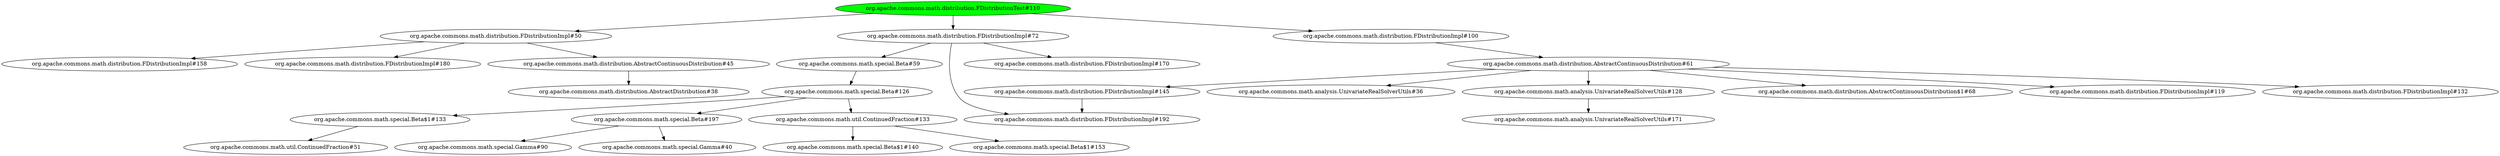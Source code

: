 digraph "cg/org.apache.commons.math.distribution.FDistributionTest#110"
{
	"org.apache.commons.math.distribution.FDistributionTest#110" [style=filled,fillcolor=green];
	"org.apache.commons.math.distribution.FDistributionTest#110" -> "org.apache.commons.math.distribution.FDistributionImpl#50";
	"org.apache.commons.math.distribution.FDistributionImpl#50" -> "org.apache.commons.math.distribution.AbstractContinuousDistribution#45";
	"org.apache.commons.math.distribution.AbstractContinuousDistribution#45" -> "org.apache.commons.math.distribution.AbstractDistribution#38";
	"org.apache.commons.math.distribution.FDistributionImpl#50" -> "org.apache.commons.math.distribution.FDistributionImpl#158";
	"org.apache.commons.math.distribution.FDistributionImpl#50" -> "org.apache.commons.math.distribution.FDistributionImpl#180";
	"org.apache.commons.math.distribution.FDistributionTest#110" -> "org.apache.commons.math.distribution.FDistributionImpl#72";
	"org.apache.commons.math.distribution.FDistributionImpl#72" -> "org.apache.commons.math.distribution.FDistributionImpl#170";
	"org.apache.commons.math.distribution.FDistributionImpl#72" -> "org.apache.commons.math.distribution.FDistributionImpl#192";
	"org.apache.commons.math.distribution.FDistributionImpl#72" -> "org.apache.commons.math.special.Beta#59";
	"org.apache.commons.math.special.Beta#59" -> "org.apache.commons.math.special.Beta#126";
	"org.apache.commons.math.special.Beta#126" -> "org.apache.commons.math.special.Beta$1#133";
	"org.apache.commons.math.special.Beta$1#133" -> "org.apache.commons.math.util.ContinuedFraction#51";
	"org.apache.commons.math.special.Beta#126" -> "org.apache.commons.math.special.Beta#197";
	"org.apache.commons.math.special.Beta#197" -> "org.apache.commons.math.special.Gamma#40";
	"org.apache.commons.math.special.Beta#197" -> "org.apache.commons.math.special.Gamma#90";
	"org.apache.commons.math.special.Beta#126" -> "org.apache.commons.math.util.ContinuedFraction#133";
	"org.apache.commons.math.util.ContinuedFraction#133" -> "org.apache.commons.math.special.Beta$1#153";
	"org.apache.commons.math.util.ContinuedFraction#133" -> "org.apache.commons.math.special.Beta$1#140";
	"org.apache.commons.math.distribution.FDistributionTest#110" -> "org.apache.commons.math.distribution.FDistributionImpl#100";
	"org.apache.commons.math.distribution.FDistributionImpl#100" -> "org.apache.commons.math.distribution.AbstractContinuousDistribution#61";
	"org.apache.commons.math.distribution.AbstractContinuousDistribution#61" -> "org.apache.commons.math.distribution.AbstractContinuousDistribution$1#68";
	"org.apache.commons.math.distribution.AbstractContinuousDistribution#61" -> "org.apache.commons.math.distribution.FDistributionImpl#119";
	"org.apache.commons.math.distribution.AbstractContinuousDistribution#61" -> "org.apache.commons.math.distribution.FDistributionImpl#132";
	"org.apache.commons.math.distribution.AbstractContinuousDistribution#61" -> "org.apache.commons.math.distribution.FDistributionImpl#145";
	"org.apache.commons.math.distribution.FDistributionImpl#145" -> "org.apache.commons.math.distribution.FDistributionImpl#192";
	"org.apache.commons.math.distribution.AbstractContinuousDistribution#61" -> "org.apache.commons.math.analysis.UnivariateRealSolverUtils#36";
	"org.apache.commons.math.distribution.AbstractContinuousDistribution#61" -> "org.apache.commons.math.analysis.UnivariateRealSolverUtils#128";
	"org.apache.commons.math.analysis.UnivariateRealSolverUtils#128" -> "org.apache.commons.math.analysis.UnivariateRealSolverUtils#171";
}
